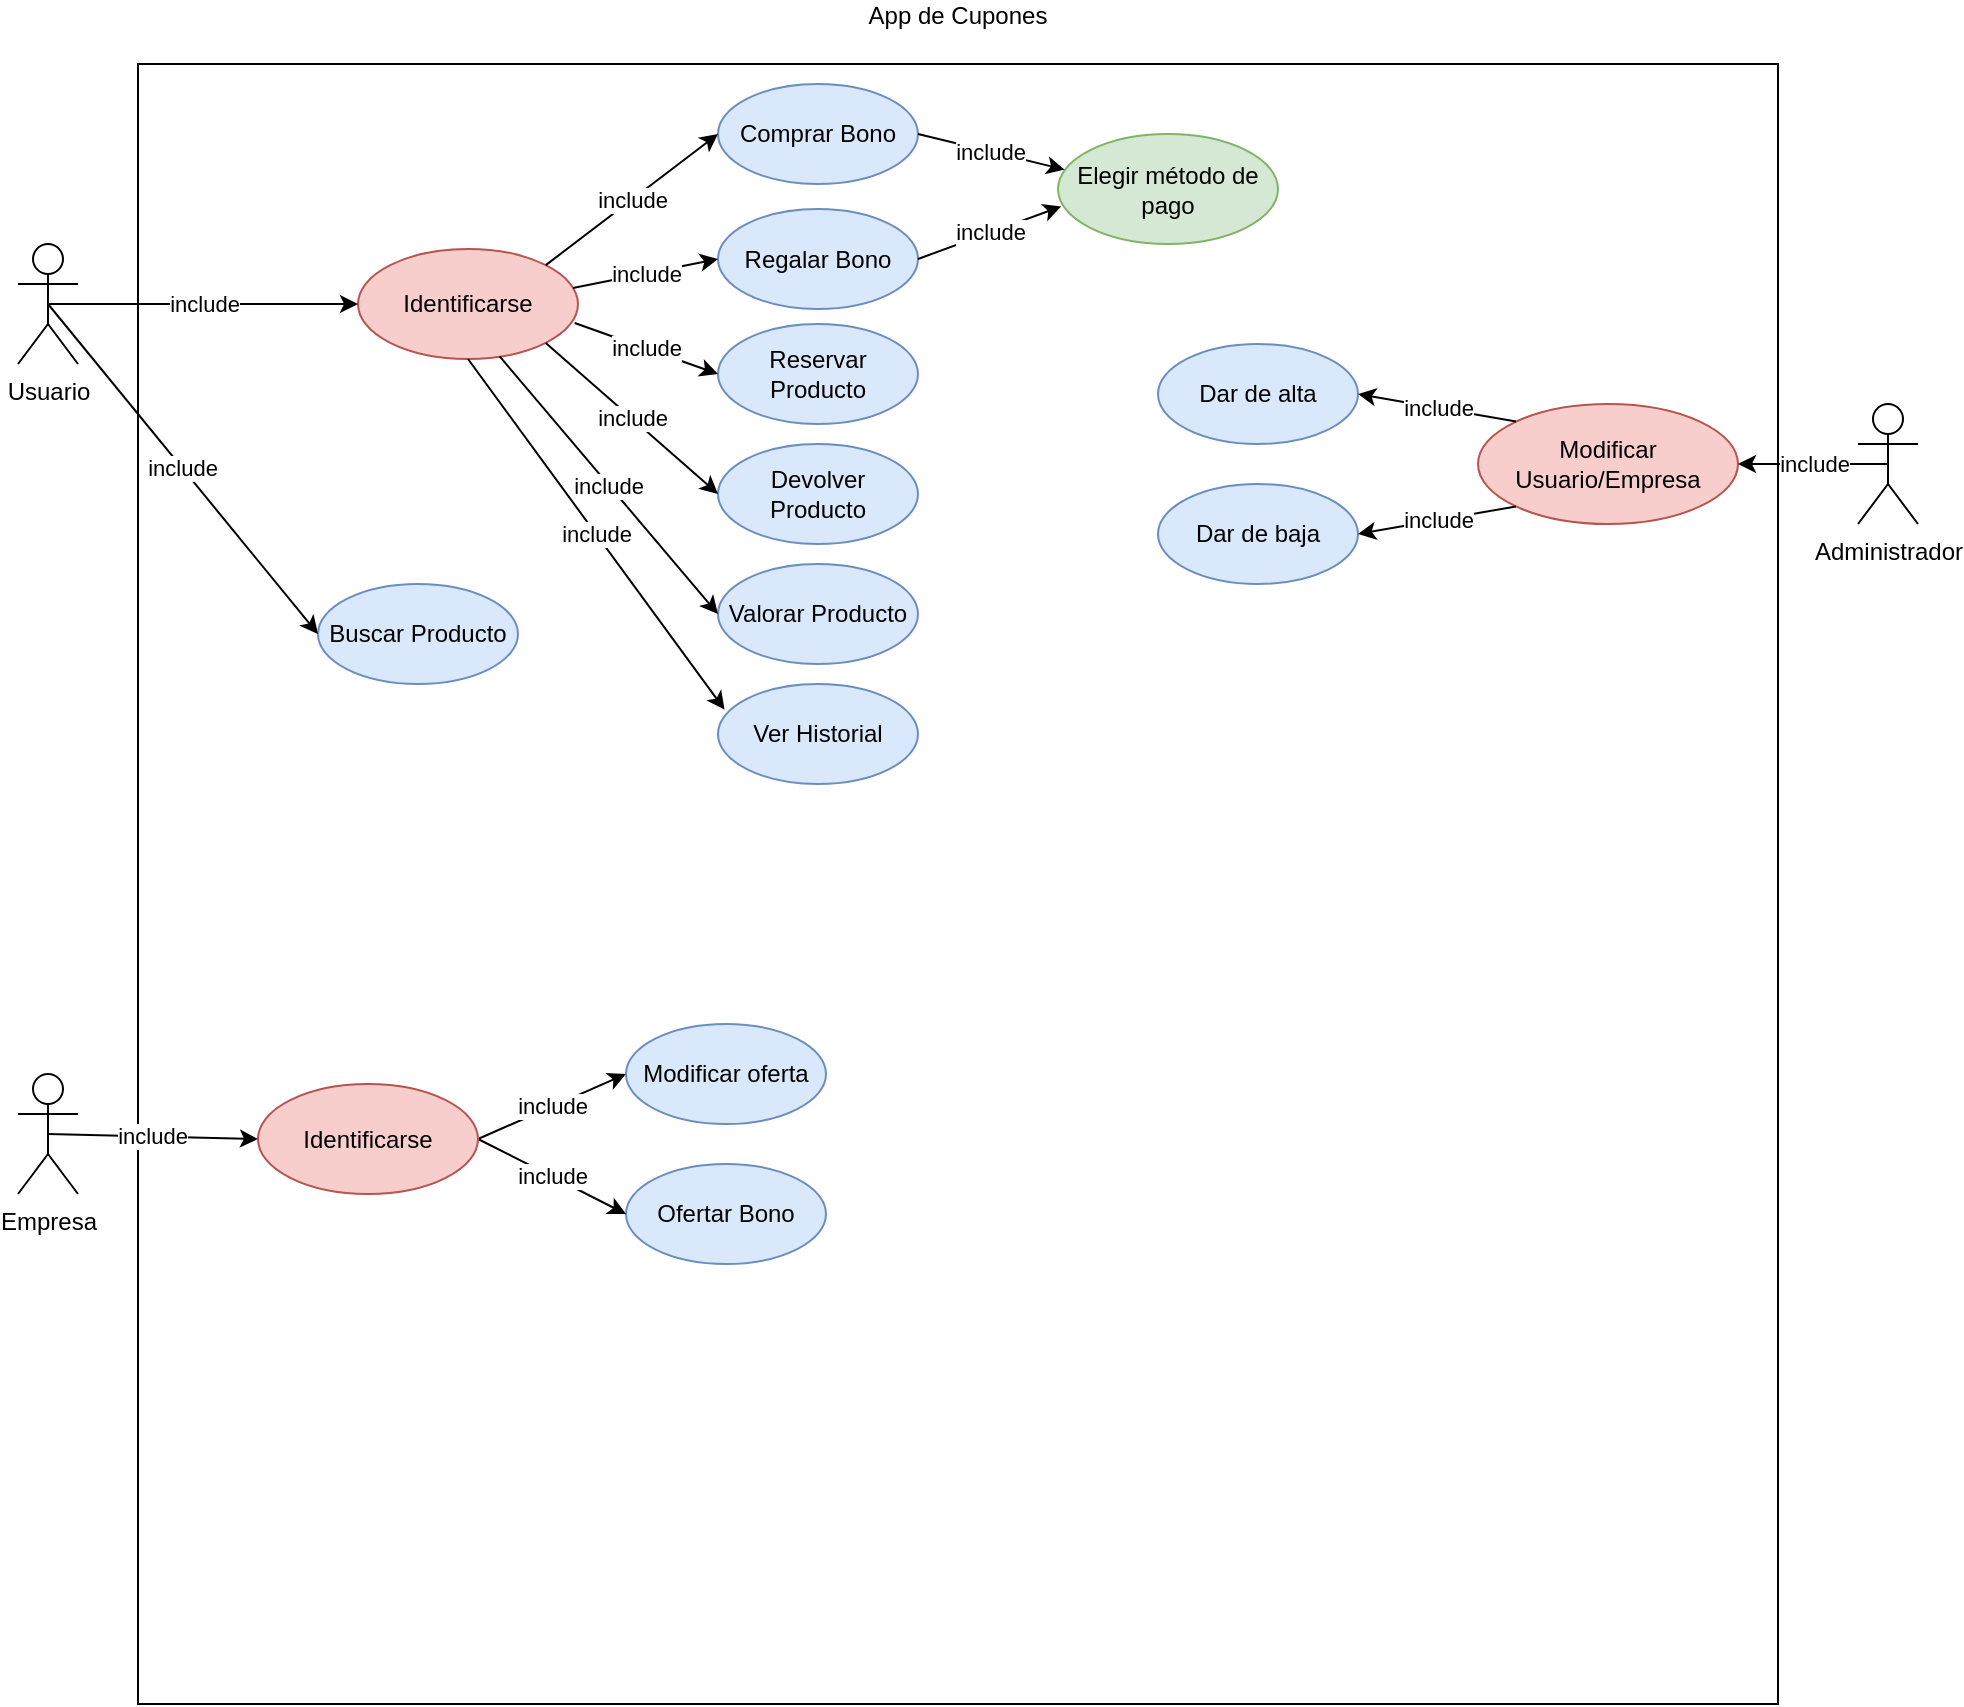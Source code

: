 <mxfile version="15.8.5" type="github">
  <diagram id="RV5CSDYpfyLuxDymEW0m" name="Page-1">
    <mxGraphModel dx="1185" dy="643" grid="1" gridSize="10" guides="1" tooltips="1" connect="1" arrows="1" fold="1" page="1" pageScale="1" pageWidth="827" pageHeight="1169" math="0" shadow="0">
      <root>
        <mxCell id="0" />
        <mxCell id="1" parent="0" />
        <mxCell id="a6lOTXQf3GXVWLe3gGw5-1" value="&lt;div&gt;App de Cupones&lt;/div&gt;&lt;div&gt;&lt;br&gt;&lt;/div&gt;" style="whiteSpace=wrap;html=1;aspect=fixed;fillColor=none;labelPosition=center;verticalLabelPosition=top;align=center;verticalAlign=bottom;" vertex="1" parent="1">
          <mxGeometry x="170" y="80" width="820" height="820" as="geometry" />
        </mxCell>
        <mxCell id="a6lOTXQf3GXVWLe3gGw5-2" value="&lt;div&gt;Comprar Bono&lt;/div&gt;" style="ellipse;whiteSpace=wrap;html=1;fillColor=#dae8fc;strokeColor=#6c8ebf;" vertex="1" parent="1">
          <mxGeometry x="460" y="90" width="100" height="50" as="geometry" />
        </mxCell>
        <mxCell id="a6lOTXQf3GXVWLe3gGw5-3" value="&lt;div&gt;Usuario&lt;/div&gt;" style="shape=umlActor;verticalLabelPosition=bottom;verticalAlign=top;html=1;outlineConnect=0;fillColor=none;" vertex="1" parent="1">
          <mxGeometry x="110" y="170" width="30" height="60" as="geometry" />
        </mxCell>
        <mxCell id="a6lOTXQf3GXVWLe3gGw5-4" value="&lt;div&gt;Empresa&lt;/div&gt;&lt;div&gt;&lt;br&gt;&lt;/div&gt;" style="shape=umlActor;verticalLabelPosition=bottom;verticalAlign=top;html=1;outlineConnect=0;fillColor=none;" vertex="1" parent="1">
          <mxGeometry x="110" y="585" width="30" height="60" as="geometry" />
        </mxCell>
        <mxCell id="a6lOTXQf3GXVWLe3gGw5-5" value="&lt;div&gt;Administrador&lt;/div&gt;" style="shape=umlActor;verticalLabelPosition=bottom;verticalAlign=top;html=1;outlineConnect=0;fillColor=none;" vertex="1" parent="1">
          <mxGeometry x="1030" y="250" width="30" height="60" as="geometry" />
        </mxCell>
        <mxCell id="a6lOTXQf3GXVWLe3gGw5-7" value="Regalar Bono" style="ellipse;whiteSpace=wrap;html=1;fillColor=#dae8fc;strokeColor=#6c8ebf;" vertex="1" parent="1">
          <mxGeometry x="460" y="152.5" width="100" height="50" as="geometry" />
        </mxCell>
        <mxCell id="a6lOTXQf3GXVWLe3gGw5-8" value="Ofertar Bono" style="ellipse;whiteSpace=wrap;html=1;fillColor=#dae8fc;strokeColor=#6c8ebf;" vertex="1" parent="1">
          <mxGeometry x="414" y="630" width="100" height="50" as="geometry" />
        </mxCell>
        <mxCell id="a6lOTXQf3GXVWLe3gGw5-9" value="&lt;div&gt;Buscar Producto&lt;/div&gt;" style="ellipse;whiteSpace=wrap;html=1;fillColor=#dae8fc;strokeColor=#6c8ebf;" vertex="1" parent="1">
          <mxGeometry x="260" y="340" width="100" height="50" as="geometry" />
        </mxCell>
        <mxCell id="a6lOTXQf3GXVWLe3gGw5-10" value="Reservar Producto" style="ellipse;whiteSpace=wrap;html=1;fillColor=#dae8fc;strokeColor=#6c8ebf;" vertex="1" parent="1">
          <mxGeometry x="460" y="210" width="100" height="50" as="geometry" />
        </mxCell>
        <mxCell id="a6lOTXQf3GXVWLe3gGw5-11" value="Devolver Producto" style="ellipse;whiteSpace=wrap;html=1;fillColor=#dae8fc;strokeColor=#6c8ebf;" vertex="1" parent="1">
          <mxGeometry x="460" y="270" width="100" height="50" as="geometry" />
        </mxCell>
        <mxCell id="a6lOTXQf3GXVWLe3gGw5-12" value="Valorar Producto" style="ellipse;whiteSpace=wrap;html=1;fillColor=#dae8fc;strokeColor=#6c8ebf;" vertex="1" parent="1">
          <mxGeometry x="460" y="330" width="100" height="50" as="geometry" />
        </mxCell>
        <mxCell id="a6lOTXQf3GXVWLe3gGw5-13" value="Modificar oferta" style="ellipse;whiteSpace=wrap;html=1;fillColor=#dae8fc;strokeColor=#6c8ebf;" vertex="1" parent="1">
          <mxGeometry x="414" y="560" width="100" height="50" as="geometry" />
        </mxCell>
        <mxCell id="a6lOTXQf3GXVWLe3gGw5-14" value="Dar de alta" style="ellipse;whiteSpace=wrap;html=1;fillColor=#dae8fc;strokeColor=#6c8ebf;" vertex="1" parent="1">
          <mxGeometry x="680" y="220" width="100" height="50" as="geometry" />
        </mxCell>
        <mxCell id="a6lOTXQf3GXVWLe3gGw5-15" value="Dar de baja" style="ellipse;whiteSpace=wrap;html=1;fillColor=#dae8fc;strokeColor=#6c8ebf;" vertex="1" parent="1">
          <mxGeometry x="680" y="290" width="100" height="50" as="geometry" />
        </mxCell>
        <mxCell id="a6lOTXQf3GXVWLe3gGw5-16" value="Elegir método de pago" style="ellipse;whiteSpace=wrap;html=1;fillColor=#d5e8d4;strokeColor=#82b366;" vertex="1" parent="1">
          <mxGeometry x="630" y="115" width="110" height="55" as="geometry" />
        </mxCell>
        <mxCell id="a6lOTXQf3GXVWLe3gGw5-17" value="Modificar Usuario/Empresa" style="ellipse;whiteSpace=wrap;html=1;fillColor=#f8cecc;strokeColor=#b85450;" vertex="1" parent="1">
          <mxGeometry x="840" y="250" width="130" height="60" as="geometry" />
        </mxCell>
        <mxCell id="a6lOTXQf3GXVWLe3gGw5-18" value="include" style="endArrow=classic;html=1;rounded=0;exitX=1;exitY=0.5;exitDx=0;exitDy=0;entryX=0;entryY=0.5;entryDx=0;entryDy=0;" edge="1" parent="1" source="a6lOTXQf3GXVWLe3gGw5-31" target="a6lOTXQf3GXVWLe3gGw5-13">
          <mxGeometry width="50" height="50" relative="1" as="geometry">
            <mxPoint x="540" y="520" as="sourcePoint" />
            <mxPoint x="590" y="470" as="targetPoint" />
          </mxGeometry>
        </mxCell>
        <mxCell id="a6lOTXQf3GXVWLe3gGw5-19" value="include" style="endArrow=classic;html=1;rounded=0;exitX=1;exitY=0.5;exitDx=0;exitDy=0;entryX=0;entryY=0.5;entryDx=0;entryDy=0;" edge="1" parent="1" source="a6lOTXQf3GXVWLe3gGw5-31" target="a6lOTXQf3GXVWLe3gGw5-8">
          <mxGeometry width="50" height="50" relative="1" as="geometry">
            <mxPoint x="135" y="625" as="sourcePoint" />
            <mxPoint x="260" y="595" as="targetPoint" />
          </mxGeometry>
        </mxCell>
        <mxCell id="a6lOTXQf3GXVWLe3gGw5-20" value="Identificarse" style="ellipse;whiteSpace=wrap;html=1;fillColor=#f8cecc;strokeColor=#b85450;" vertex="1" parent="1">
          <mxGeometry x="280" y="172.5" width="110" height="55" as="geometry" />
        </mxCell>
        <mxCell id="a6lOTXQf3GXVWLe3gGw5-21" value="include" style="endArrow=classic;html=1;rounded=0;exitX=1;exitY=0;exitDx=0;exitDy=0;entryX=0;entryY=0.5;entryDx=0;entryDy=0;" edge="1" parent="1" source="a6lOTXQf3GXVWLe3gGw5-20" target="a6lOTXQf3GXVWLe3gGw5-2">
          <mxGeometry width="50" height="50" relative="1" as="geometry">
            <mxPoint x="540" y="400" as="sourcePoint" />
            <mxPoint x="590" y="350" as="targetPoint" />
          </mxGeometry>
        </mxCell>
        <mxCell id="a6lOTXQf3GXVWLe3gGw5-22" value="include" style="endArrow=classic;html=1;rounded=0;exitX=0.977;exitY=0.355;exitDx=0;exitDy=0;entryX=0;entryY=0.5;entryDx=0;entryDy=0;exitPerimeter=0;" edge="1" parent="1" source="a6lOTXQf3GXVWLe3gGw5-20" target="a6lOTXQf3GXVWLe3gGw5-7">
          <mxGeometry width="50" height="50" relative="1" as="geometry">
            <mxPoint x="323.891" y="190.555" as="sourcePoint" />
            <mxPoint x="410" y="125" as="targetPoint" />
          </mxGeometry>
        </mxCell>
        <mxCell id="a6lOTXQf3GXVWLe3gGw5-23" value="include" style="endArrow=classic;html=1;rounded=0;exitX=0.985;exitY=0.673;exitDx=0;exitDy=0;entryX=0;entryY=0.5;entryDx=0;entryDy=0;exitPerimeter=0;" edge="1" parent="1" source="a6lOTXQf3GXVWLe3gGw5-20" target="a6lOTXQf3GXVWLe3gGw5-10">
          <mxGeometry width="50" height="50" relative="1" as="geometry">
            <mxPoint x="323.891" y="190.555" as="sourcePoint" />
            <mxPoint x="410" y="185" as="targetPoint" />
          </mxGeometry>
        </mxCell>
        <mxCell id="a6lOTXQf3GXVWLe3gGw5-24" value="include" style="endArrow=classic;html=1;rounded=0;exitX=1;exitY=1;exitDx=0;exitDy=0;entryX=0;entryY=0.5;entryDx=0;entryDy=0;" edge="1" parent="1" source="a6lOTXQf3GXVWLe3gGw5-20" target="a6lOTXQf3GXVWLe3gGw5-11">
          <mxGeometry width="50" height="50" relative="1" as="geometry">
            <mxPoint x="338.35" y="219.515" as="sourcePoint" />
            <mxPoint x="410" y="245" as="targetPoint" />
          </mxGeometry>
        </mxCell>
        <mxCell id="a6lOTXQf3GXVWLe3gGw5-25" value="include" style="endArrow=classic;html=1;rounded=0;exitX=0.644;exitY=0.976;exitDx=0;exitDy=0;entryX=0;entryY=0.5;entryDx=0;entryDy=0;exitPerimeter=0;" edge="1" parent="1" source="a6lOTXQf3GXVWLe3gGw5-20" target="a6lOTXQf3GXVWLe3gGw5-12">
          <mxGeometry width="50" height="50" relative="1" as="geometry">
            <mxPoint x="323.891" y="229.445" as="sourcePoint" />
            <mxPoint x="410" y="300" as="targetPoint" />
          </mxGeometry>
        </mxCell>
        <mxCell id="a6lOTXQf3GXVWLe3gGw5-26" value="include" style="endArrow=classic;html=1;rounded=0;exitX=0.5;exitY=0.5;exitDx=0;exitDy=0;entryX=0;entryY=0.5;entryDx=0;entryDy=0;exitPerimeter=0;" edge="1" parent="1" source="a6lOTXQf3GXVWLe3gGw5-3" target="a6lOTXQf3GXVWLe3gGw5-20">
          <mxGeometry width="50" height="50" relative="1" as="geometry">
            <mxPoint x="323.891" y="190.555" as="sourcePoint" />
            <mxPoint x="410" y="125" as="targetPoint" />
          </mxGeometry>
        </mxCell>
        <mxCell id="a6lOTXQf3GXVWLe3gGw5-27" value="include" style="endArrow=classic;html=1;rounded=0;exitX=0.5;exitY=0.5;exitDx=0;exitDy=0;entryX=0;entryY=0.5;entryDx=0;entryDy=0;exitPerimeter=0;" edge="1" parent="1" source="a6lOTXQf3GXVWLe3gGw5-3" target="a6lOTXQf3GXVWLe3gGw5-9">
          <mxGeometry width="50" height="50" relative="1" as="geometry">
            <mxPoint x="135" y="210" as="sourcePoint" />
            <mxPoint x="290" y="210" as="targetPoint" />
          </mxGeometry>
        </mxCell>
        <mxCell id="a6lOTXQf3GXVWLe3gGw5-28" value="include" style="endArrow=classic;html=1;rounded=0;exitX=1;exitY=0.5;exitDx=0;exitDy=0;entryX=0.015;entryY=0.658;entryDx=0;entryDy=0;entryPerimeter=0;" edge="1" parent="1" source="a6lOTXQf3GXVWLe3gGw5-7" target="a6lOTXQf3GXVWLe3gGw5-16">
          <mxGeometry width="50" height="50" relative="1" as="geometry">
            <mxPoint x="397.47" y="202.025" as="sourcePoint" />
            <mxPoint x="470" y="187.5" as="targetPoint" />
          </mxGeometry>
        </mxCell>
        <mxCell id="a6lOTXQf3GXVWLe3gGw5-29" value="include" style="endArrow=classic;html=1;rounded=0;exitX=1;exitY=0.5;exitDx=0;exitDy=0;entryX=0.03;entryY=0.324;entryDx=0;entryDy=0;entryPerimeter=0;" edge="1" parent="1" source="a6lOTXQf3GXVWLe3gGw5-2" target="a6lOTXQf3GXVWLe3gGw5-16">
          <mxGeometry width="50" height="50" relative="1" as="geometry">
            <mxPoint x="570" y="187.5" as="sourcePoint" />
            <mxPoint x="610" y="152.5" as="targetPoint" />
          </mxGeometry>
        </mxCell>
        <mxCell id="a6lOTXQf3GXVWLe3gGw5-30" value="Ver Historial" style="ellipse;whiteSpace=wrap;html=1;fillColor=#dae8fc;strokeColor=#6c8ebf;" vertex="1" parent="1">
          <mxGeometry x="460" y="390" width="100" height="50" as="geometry" />
        </mxCell>
        <mxCell id="a6lOTXQf3GXVWLe3gGw5-31" value="Identificarse" style="ellipse;whiteSpace=wrap;html=1;fillColor=#f8cecc;strokeColor=#b85450;" vertex="1" parent="1">
          <mxGeometry x="230" y="590" width="110" height="55" as="geometry" />
        </mxCell>
        <mxCell id="a6lOTXQf3GXVWLe3gGw5-32" value="include" style="endArrow=classic;html=1;rounded=0;exitX=0.5;exitY=1;exitDx=0;exitDy=0;entryX=0.033;entryY=0.257;entryDx=0;entryDy=0;entryPerimeter=0;" edge="1" parent="1" source="a6lOTXQf3GXVWLe3gGw5-20" target="a6lOTXQf3GXVWLe3gGw5-30">
          <mxGeometry width="50" height="50" relative="1" as="geometry">
            <mxPoint x="135" y="210" as="sourcePoint" />
            <mxPoint x="270" y="375" as="targetPoint" />
          </mxGeometry>
        </mxCell>
        <mxCell id="a6lOTXQf3GXVWLe3gGw5-33" value="include" style="endArrow=classic;html=1;rounded=0;exitX=0;exitY=0;exitDx=0;exitDy=0;entryX=1;entryY=0.5;entryDx=0;entryDy=0;" edge="1" parent="1" source="a6lOTXQf3GXVWLe3gGw5-17" target="a6lOTXQf3GXVWLe3gGw5-14">
          <mxGeometry width="50" height="50" relative="1" as="geometry">
            <mxPoint x="135" y="210" as="sourcePoint" />
            <mxPoint x="270" y="375" as="targetPoint" />
          </mxGeometry>
        </mxCell>
        <mxCell id="a6lOTXQf3GXVWLe3gGw5-34" value="include" style="endArrow=classic;html=1;rounded=0;exitX=0;exitY=1;exitDx=0;exitDy=0;entryX=1;entryY=0.5;entryDx=0;entryDy=0;" edge="1" parent="1" source="a6lOTXQf3GXVWLe3gGw5-17" target="a6lOTXQf3GXVWLe3gGw5-15">
          <mxGeometry width="50" height="50" relative="1" as="geometry">
            <mxPoint x="879.038" y="268.787" as="sourcePoint" />
            <mxPoint x="830" y="255" as="targetPoint" />
          </mxGeometry>
        </mxCell>
        <mxCell id="a6lOTXQf3GXVWLe3gGw5-35" value="include" style="endArrow=classic;html=1;rounded=0;exitX=0.5;exitY=0.5;exitDx=0;exitDy=0;entryX=1;entryY=0.5;entryDx=0;entryDy=0;exitPerimeter=0;" edge="1" parent="1" source="a6lOTXQf3GXVWLe3gGw5-5" target="a6lOTXQf3GXVWLe3gGw5-17">
          <mxGeometry width="50" height="50" relative="1" as="geometry">
            <mxPoint x="869.038" y="268.787" as="sourcePoint" />
            <mxPoint x="790" y="255" as="targetPoint" />
          </mxGeometry>
        </mxCell>
        <mxCell id="a6lOTXQf3GXVWLe3gGw5-36" value="include" style="endArrow=classic;html=1;rounded=0;entryX=0;entryY=0.5;entryDx=0;entryDy=0;exitX=0.5;exitY=0.5;exitDx=0;exitDy=0;exitPerimeter=0;" edge="1" parent="1" source="a6lOTXQf3GXVWLe3gGw5-4" target="a6lOTXQf3GXVWLe3gGw5-31">
          <mxGeometry width="50" height="50" relative="1" as="geometry">
            <mxPoint x="135" y="210" as="sourcePoint" />
            <mxPoint x="270" y="375" as="targetPoint" />
          </mxGeometry>
        </mxCell>
      </root>
    </mxGraphModel>
  </diagram>
</mxfile>
